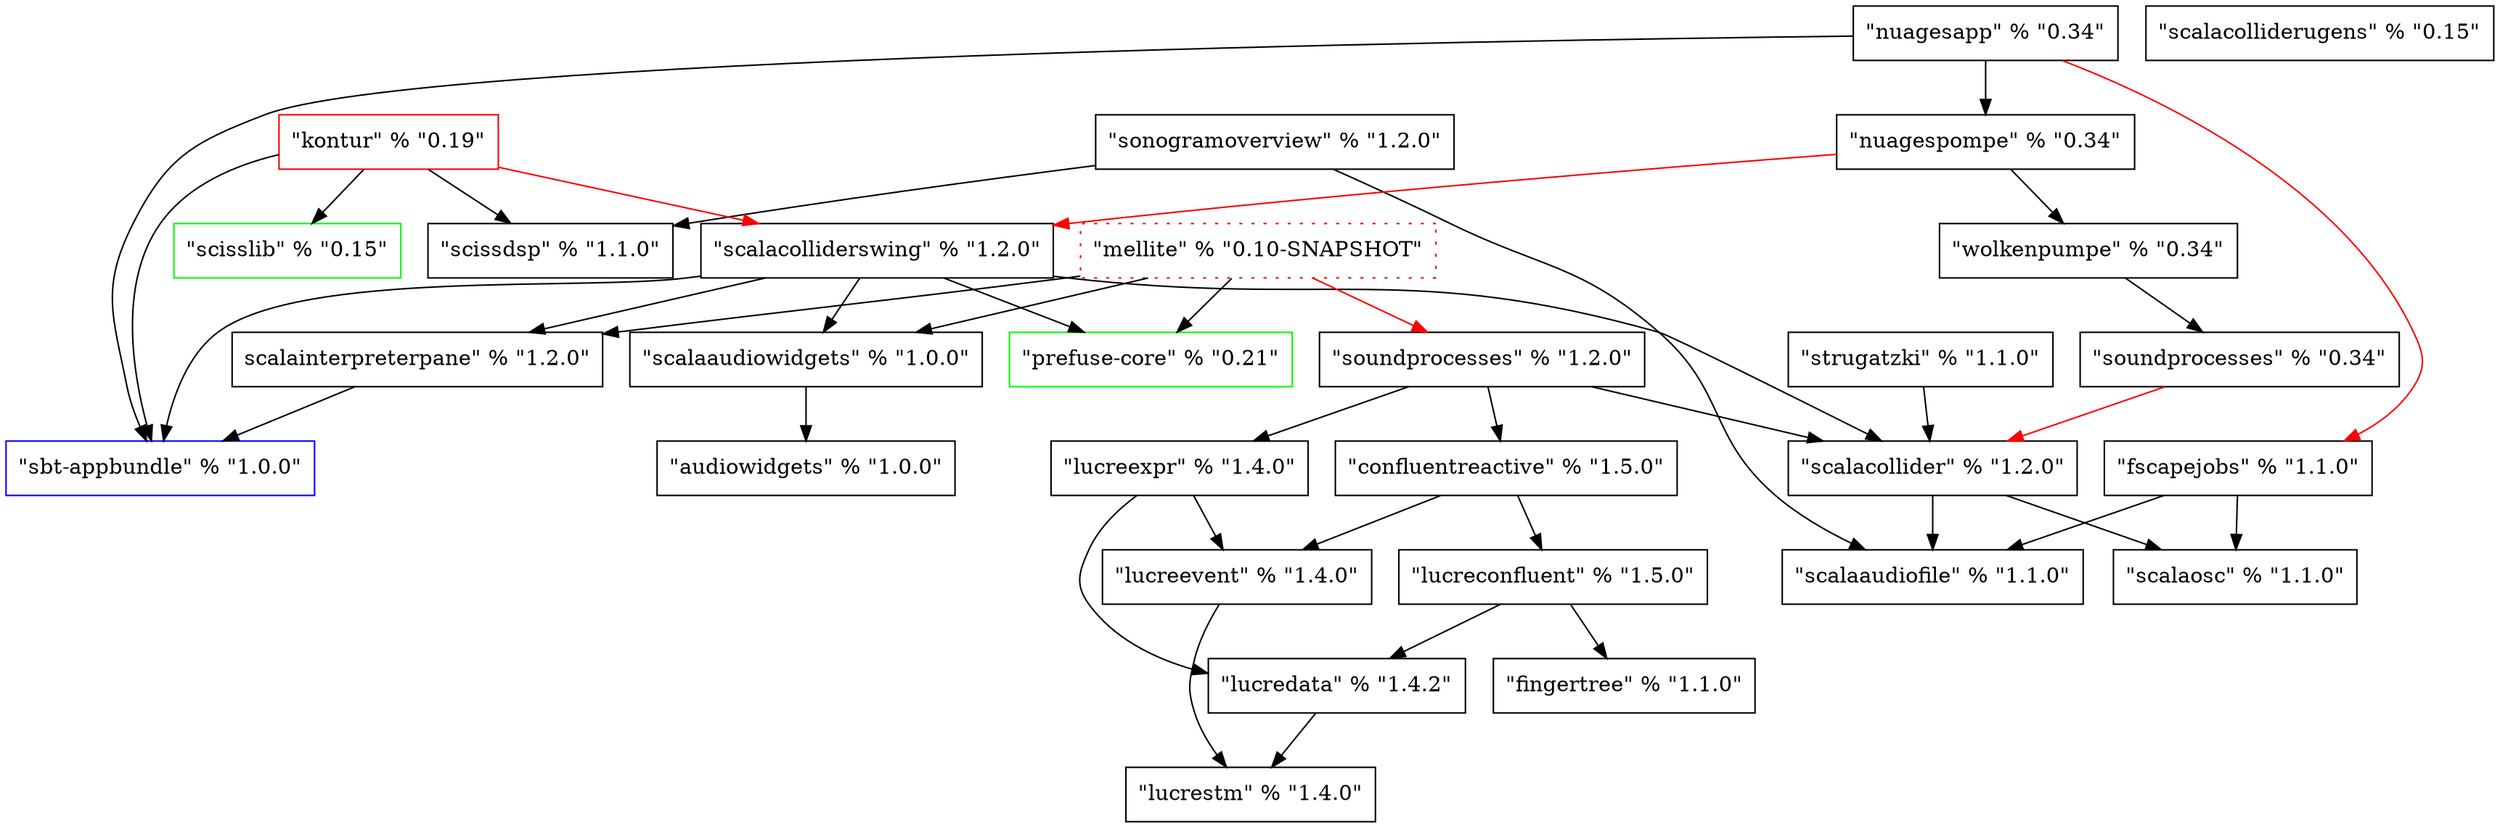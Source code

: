 digraph G {
	ScalaOSC [label="\"scalaosc\" % \"1.1.0\"", shape=box];
	ScalaAudioFile [label="\"scalaaudiofile\" % \"1.1.0\"", shape=box];
	FScapeJobs [label="\"fscapejobs\" % \"1.1.0\"", shape=box];
	AudioWidgets [label="\"audiowidgets\" % \"1.0.0\"", shape=box];
	ScalaAudioWidgets [label="\"scalaaudiowidgets\" % \"1.0.0\"", shape=box];
	SbtAppbundle [label="\"sbt-appbundle\" % \"1.0.0\"", shape=Box, color=blue];
	ScissDSP [label="\"scissdsp\" % \"1.1.0\"", shape=Box];
	SonogramOverview [label="\"sonogramoverview\" % \"1.2.0\"", shape=Box];
	ScalaCollider [label="\"scalacollider\" % \"1.2.0\"", shape=Box];
	Strugatzki [label="\"strugatzki\" % \"1.1.0\"", shape=Box];
	ScalaInterpreterPane [label="\scalainterpreterpane\" % \"1.2.0\"", shape=Box];
	PrefuseCore [label="\"prefuse-core\" % \"0.21\"", shape=Box, color=green];
	ScalaColliderSwing [label="\"scalacolliderswing\" % \"1.2.0\"", shape=Box];
	SoundProcesses_OLD [label="\"soundprocesses\" % \"0.34\"", shape=Box];
	Wolkenpumpe [label="\"wolkenpumpe\" % \"0.34\"", shape=Box];
	NuagesPompe [label="\"nuagespompe\" % \"0.34\"", shape=Box];
	NuagesApp [label="\"nuagesapp\" % \"0.34\"", shape=Box];
	ScissLib [label="\"scisslib\" % \"0.15\"", shape=Box, color=green];
	Kontur [label="\"kontur\" % \"0.19\"", shape=Box, color=red];
	FingerTree [label="\"fingertree\" % \"1.1.0\"", shape=Box];
	ScalaColliderUGens [label="\"scalacolliderugens\" % \"0.15\"", shape=Box];
	LucreSTM [label="\"lucrestm\" % \"1.4.0\"", shape=Box];
	LucreEvent [label="\"lucreevent\" % \"1.4.0\"", shape=Box];
	LucreData [label="\"lucredata\" % \"1.4.2\"", shape=Box];
	LucreExpr [label="\"lucreexpr\" % \"1.4.0\"", shape=Box];
	LucreConfluent [label="\"lucreconfluent\" % \"1.5.0\"", shape=Box];
	ConfluentReactive [label="\"confluentreactive\" % \"1.5.0\"", shape=Box];
	SoundProcesses [label="\"soundprocesses\" % \"1.2.0\"", shape=Box];
	Mellite [label="\"mellite\" % \"0.10-SNAPSHOT\"", shape=Box, style=dotted, color=red];
	
	FScapeJobs -> ScalaOSC;
	FScapeJobs -> ScalaAudioFile;
	ScalaAudioWidgets -> AudioWidgets;
	SonogramOverview -> ScalaAudioFile;
	SonogramOverview -> ScissDSP;
	ScalaCollider -> ScalaOSC;
	ScalaCollider -> ScalaAudioFile;
	Strugatzki -> ScalaCollider;
	ScalaInterpreterPane -> SbtAppbundle;
	ScalaColliderSwing -> SbtAppbundle;
	ScalaColliderSwing -> ScalaCollider;
	ScalaColliderSwing -> ScalaInterpreterPane;
	ScalaColliderSwing -> PrefuseCore;
	ScalaColliderSwing -> ScalaAudioWidgets;
	SoundProcesses_OLD -> ScalaCollider [color=red];
	Wolkenpumpe -> SoundProcesses_OLD;
	NuagesPompe -> Wolkenpumpe;
	NuagesPompe -> ScalaColliderSwing [color=red];
	NuagesApp -> SbtAppbundle;
	NuagesApp -> NuagesPompe;
	NuagesApp -> FScapeJobs [color=red];
	Kontur -> SbtAppbundle;
	Kontur -> ScalaColliderSwing [color=red];
	Kontur -> ScissDSP;
	Kontur -> ScissLib;
	LucreEvent -> LucreSTM;
	LucreData -> LucreSTM;
   LucreExpr -> LucreData;
   LucreExpr -> LucreEvent;
	LucreConfluent -> FingerTree;
	LucreConfluent -> LucreData;
//	LucreConfluent -> LucreExpr [style=dotted];
   ConfluentReactive -> LucreConfluent;
	ConfluentReactive -> LucreEvent;
	SoundProcesses -> ScalaCollider;
	SoundProcesses -> ConfluentReactive;
	SoundProcesses -> LucreExpr;
	Mellite -> SoundProcesses [color=red];
	Mellite -> ScalaAudioWidgets;
	Mellite -> PrefuseCore;
	Mellite -> ScalaInterpreterPane;
}


